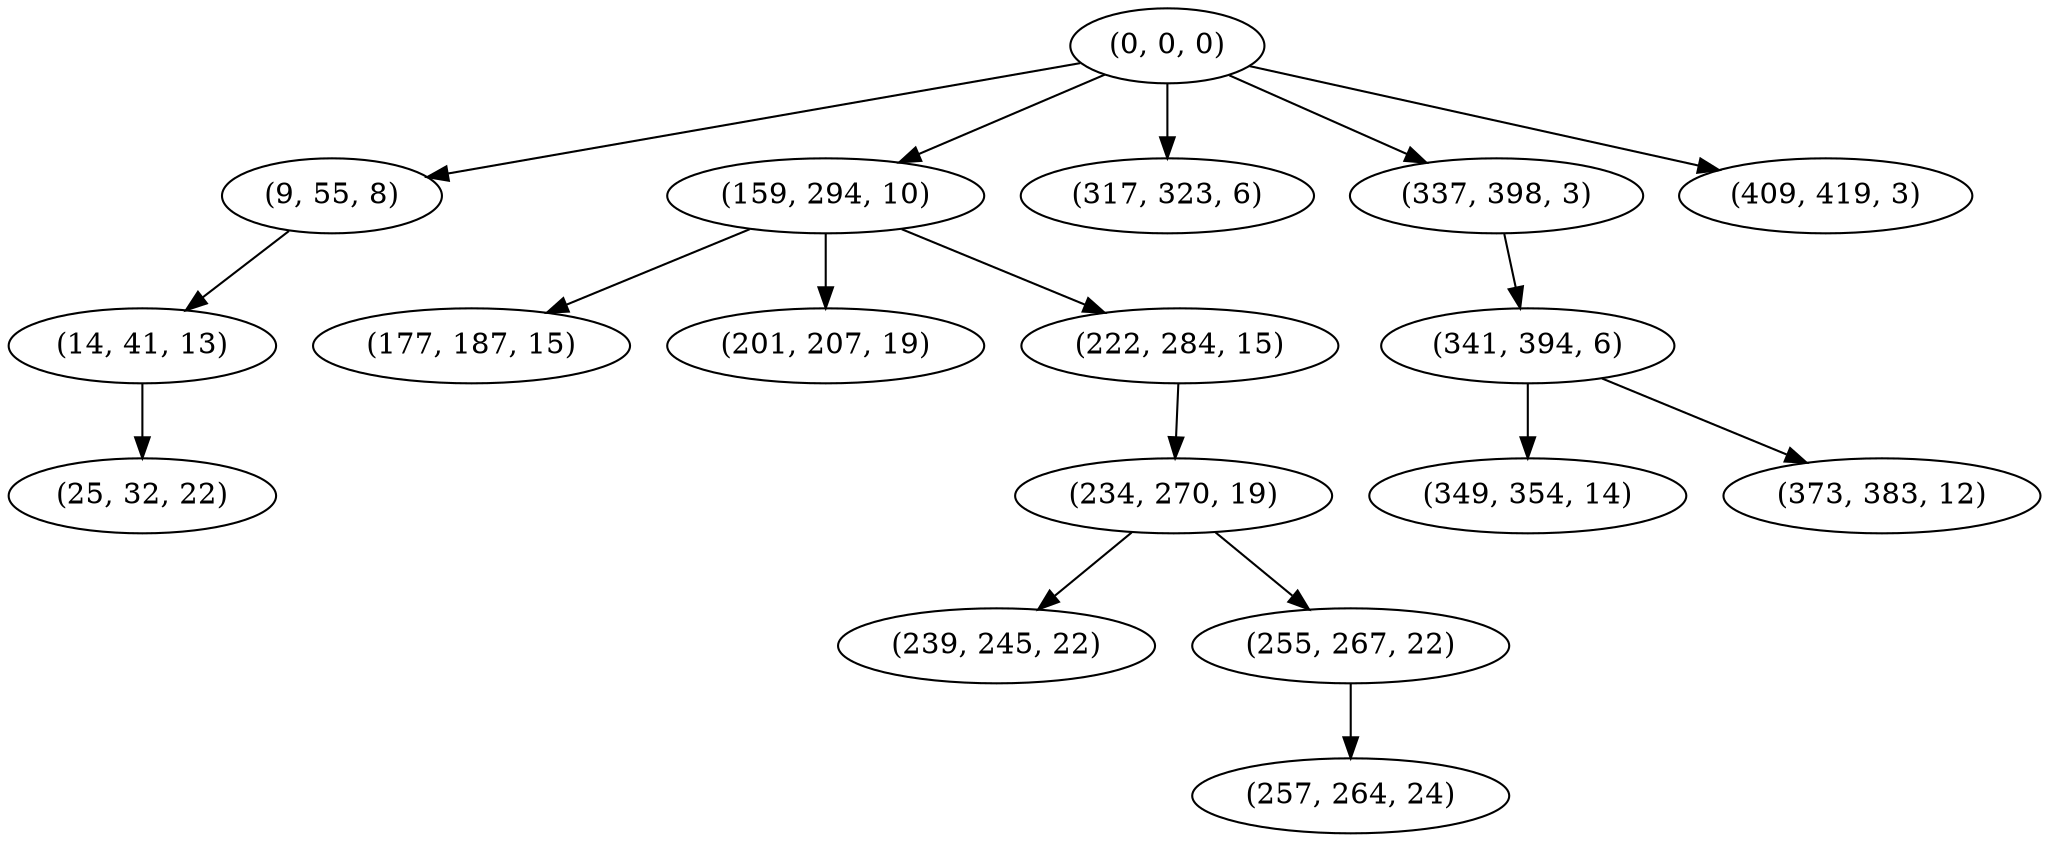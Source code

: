 digraph tree {
    "(0, 0, 0)";
    "(9, 55, 8)";
    "(14, 41, 13)";
    "(25, 32, 22)";
    "(159, 294, 10)";
    "(177, 187, 15)";
    "(201, 207, 19)";
    "(222, 284, 15)";
    "(234, 270, 19)";
    "(239, 245, 22)";
    "(255, 267, 22)";
    "(257, 264, 24)";
    "(317, 323, 6)";
    "(337, 398, 3)";
    "(341, 394, 6)";
    "(349, 354, 14)";
    "(373, 383, 12)";
    "(409, 419, 3)";
    "(0, 0, 0)" -> "(9, 55, 8)";
    "(0, 0, 0)" -> "(159, 294, 10)";
    "(0, 0, 0)" -> "(317, 323, 6)";
    "(0, 0, 0)" -> "(337, 398, 3)";
    "(0, 0, 0)" -> "(409, 419, 3)";
    "(9, 55, 8)" -> "(14, 41, 13)";
    "(14, 41, 13)" -> "(25, 32, 22)";
    "(159, 294, 10)" -> "(177, 187, 15)";
    "(159, 294, 10)" -> "(201, 207, 19)";
    "(159, 294, 10)" -> "(222, 284, 15)";
    "(222, 284, 15)" -> "(234, 270, 19)";
    "(234, 270, 19)" -> "(239, 245, 22)";
    "(234, 270, 19)" -> "(255, 267, 22)";
    "(255, 267, 22)" -> "(257, 264, 24)";
    "(337, 398, 3)" -> "(341, 394, 6)";
    "(341, 394, 6)" -> "(349, 354, 14)";
    "(341, 394, 6)" -> "(373, 383, 12)";
}
